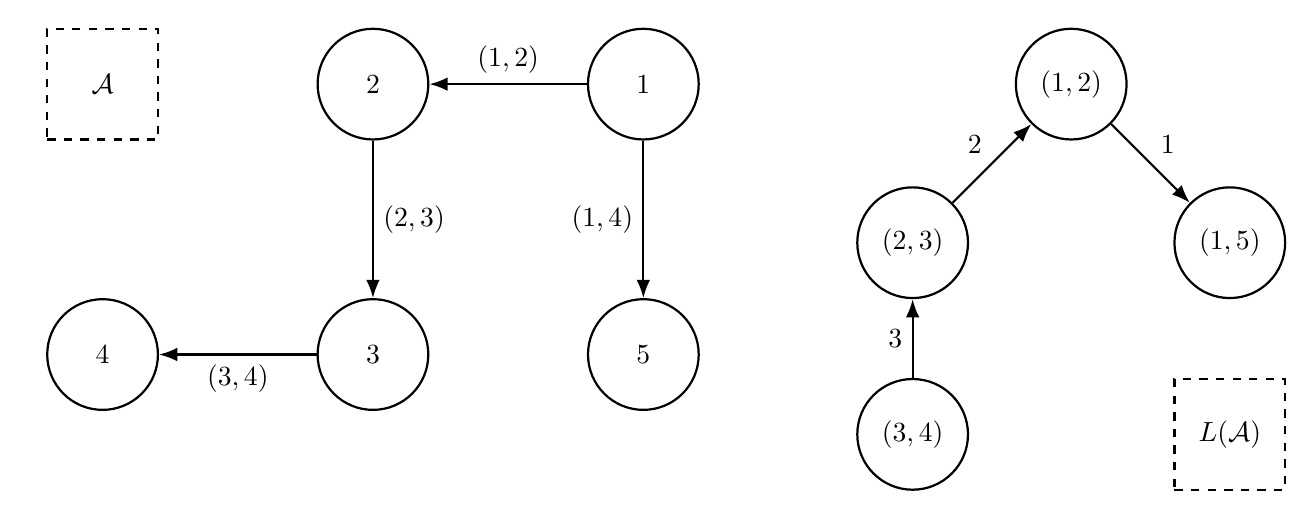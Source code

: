 \tikzstyle{var} = [
draw, dashed,
minimum size=40pt]

\tikzstyle{agent} = [
draw, circle,
minimum size=40pt]

\begin{tikzpicture}[-{Latex[scale=1]}, thick]


    \node [agent] (one) {$1$};
    \node [agent, below = 2cm of one] (five) {$5$};
    \node [agent, left = 2cm of one] (two) {$2$};
    \node [agent, below = 2cm of two] (three) {$3$};
    \node [agent, left = 2cm of three] (four) {$4$};

    
    \path
        (one) edge [above] node {$(1, 2)$} (two)
        (one) edge [left] node {$(1, 4)$} (five)
        (two) edge [right] node {$(2, 3)$} (three)
        (three) edge [below] node {$(3, 4)$} (four);

    \node [var, left = 2cm of two] (A) {$\mathcal{A}$};

    % Second group
    \node [agent, right = 4cm of one] (one-two) {$(1, 2)$};
    \node [agent, below right = 1cm and 1cm of one-two] (one-five) {$(1, 5)$};
    \node [agent, below left = 1cm and 1cm of one-two] (two-three) {$(2, 3)$};
    \node [agent, below = 1cm of two-three] (three-four) {$(3, 4)$};

    \path
        (one-two) edge [above right] node {$1$} (one-five)
        (two-three) edge [above left] node {$2$} (one-two)
        (three-four) edge [left] node {$3$} (two-three);

    \node [var, below = 1cm of one-five] (LA) {$L(\mathcal{A})$};
        

\end{tikzpicture}
